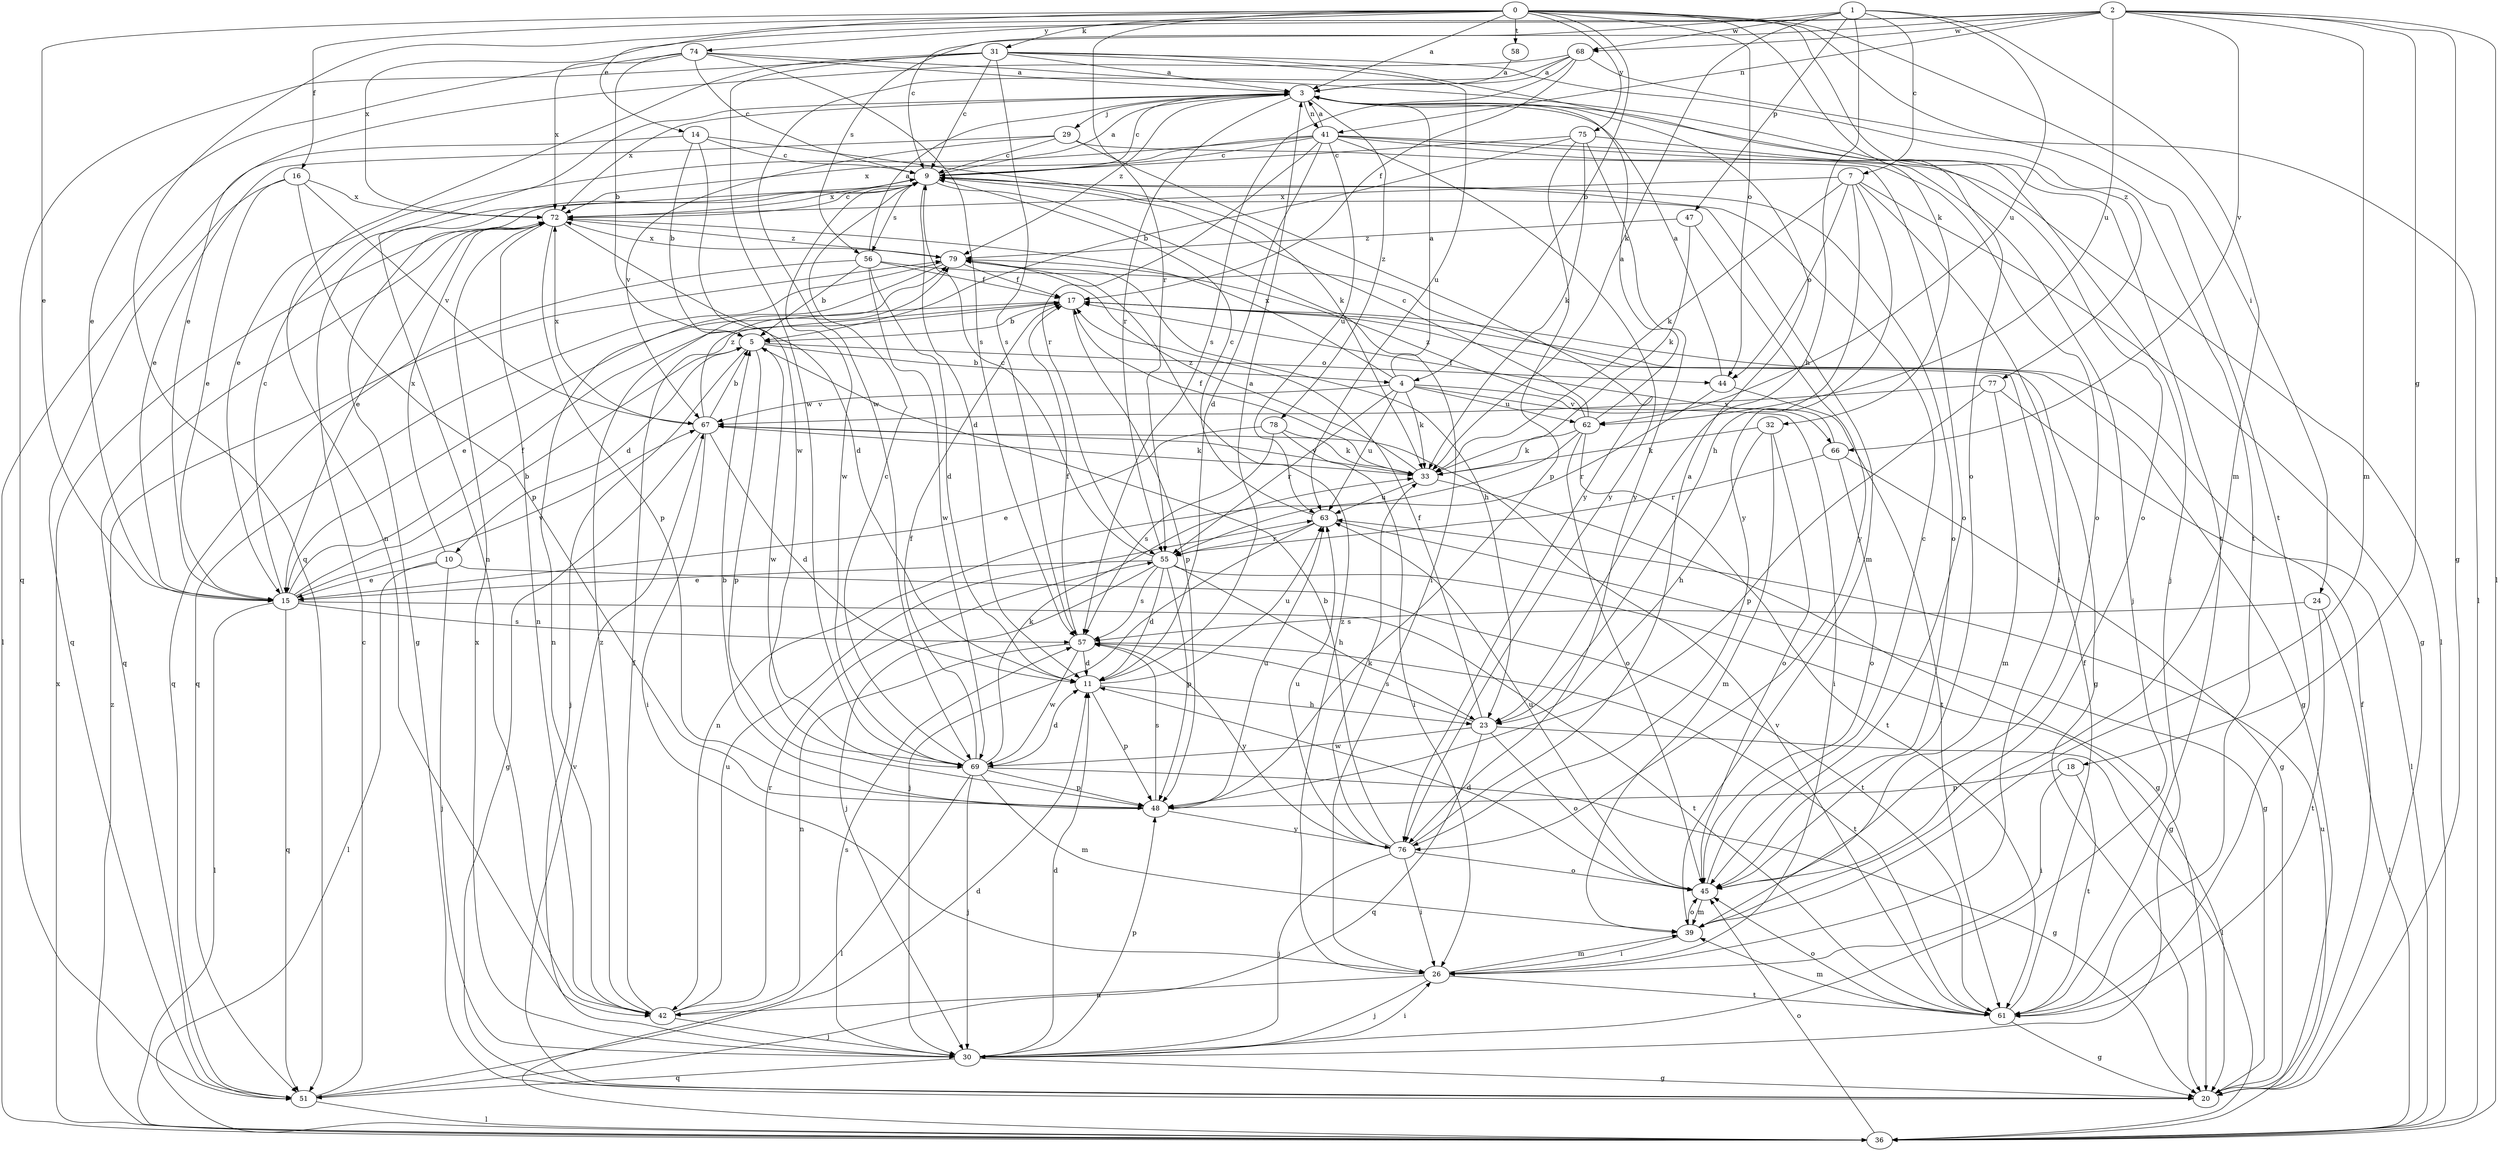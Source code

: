 strict digraph  {
0;
1;
2;
3;
4;
5;
7;
9;
10;
11;
14;
15;
16;
17;
18;
20;
23;
24;
26;
29;
30;
31;
32;
33;
36;
39;
41;
42;
44;
45;
47;
48;
51;
55;
56;
57;
58;
61;
62;
63;
66;
67;
68;
69;
72;
74;
75;
76;
77;
78;
79;
0 -> 3  [label=a];
0 -> 4  [label=b];
0 -> 14  [label=e];
0 -> 15  [label=e];
0 -> 16  [label=f];
0 -> 24  [label=i];
0 -> 31  [label=k];
0 -> 32  [label=k];
0 -> 44  [label=o];
0 -> 55  [label=r];
0 -> 58  [label=t];
0 -> 61  [label=t];
0 -> 74  [label=y];
0 -> 75  [label=y];
0 -> 77  [label=z];
1 -> 7  [label=c];
1 -> 9  [label=c];
1 -> 23  [label=h];
1 -> 33  [label=k];
1 -> 39  [label=m];
1 -> 47  [label=p];
1 -> 62  [label=u];
1 -> 68  [label=w];
2 -> 18  [label=g];
2 -> 20  [label=g];
2 -> 36  [label=l];
2 -> 39  [label=m];
2 -> 41  [label=n];
2 -> 51  [label=q];
2 -> 56  [label=s];
2 -> 62  [label=u];
2 -> 66  [label=v];
2 -> 68  [label=w];
2 -> 72  [label=x];
3 -> 9  [label=c];
3 -> 29  [label=j];
3 -> 30  [label=j];
3 -> 41  [label=n];
3 -> 42  [label=n];
3 -> 55  [label=r];
3 -> 72  [label=x];
3 -> 78  [label=z];
3 -> 79  [label=z];
4 -> 3  [label=a];
4 -> 26  [label=i];
4 -> 33  [label=k];
4 -> 55  [label=r];
4 -> 62  [label=u];
4 -> 63  [label=u];
4 -> 66  [label=v];
4 -> 67  [label=v];
4 -> 72  [label=x];
5 -> 4  [label=b];
5 -> 10  [label=d];
5 -> 30  [label=j];
5 -> 44  [label=o];
5 -> 48  [label=p];
5 -> 69  [label=w];
7 -> 20  [label=g];
7 -> 23  [label=h];
7 -> 26  [label=i];
7 -> 33  [label=k];
7 -> 44  [label=o];
7 -> 72  [label=x];
7 -> 76  [label=y];
9 -> 3  [label=a];
9 -> 11  [label=d];
9 -> 20  [label=g];
9 -> 26  [label=i];
9 -> 39  [label=m];
9 -> 45  [label=o];
9 -> 56  [label=s];
9 -> 69  [label=w];
9 -> 72  [label=x];
10 -> 15  [label=e];
10 -> 30  [label=j];
10 -> 36  [label=l];
10 -> 61  [label=t];
10 -> 72  [label=x];
11 -> 3  [label=a];
11 -> 23  [label=h];
11 -> 48  [label=p];
11 -> 63  [label=u];
14 -> 5  [label=b];
14 -> 9  [label=c];
14 -> 33  [label=k];
14 -> 36  [label=l];
14 -> 69  [label=w];
15 -> 5  [label=b];
15 -> 9  [label=c];
15 -> 17  [label=f];
15 -> 36  [label=l];
15 -> 51  [label=q];
15 -> 57  [label=s];
15 -> 61  [label=t];
15 -> 67  [label=v];
16 -> 15  [label=e];
16 -> 48  [label=p];
16 -> 51  [label=q];
16 -> 67  [label=v];
16 -> 72  [label=x];
17 -> 5  [label=b];
17 -> 15  [label=e];
17 -> 20  [label=g];
17 -> 48  [label=p];
18 -> 26  [label=i];
18 -> 48  [label=p];
18 -> 61  [label=t];
20 -> 17  [label=f];
20 -> 67  [label=v];
23 -> 17  [label=f];
23 -> 36  [label=l];
23 -> 45  [label=o];
23 -> 51  [label=q];
23 -> 57  [label=s];
23 -> 69  [label=w];
24 -> 36  [label=l];
24 -> 57  [label=s];
24 -> 61  [label=t];
26 -> 30  [label=j];
26 -> 39  [label=m];
26 -> 42  [label=n];
26 -> 61  [label=t];
26 -> 79  [label=z];
29 -> 9  [label=c];
29 -> 15  [label=e];
29 -> 45  [label=o];
29 -> 67  [label=v];
29 -> 76  [label=y];
30 -> 11  [label=d];
30 -> 20  [label=g];
30 -> 26  [label=i];
30 -> 48  [label=p];
30 -> 51  [label=q];
30 -> 57  [label=s];
30 -> 72  [label=x];
31 -> 3  [label=a];
31 -> 9  [label=c];
31 -> 42  [label=n];
31 -> 45  [label=o];
31 -> 51  [label=q];
31 -> 57  [label=s];
31 -> 61  [label=t];
31 -> 63  [label=u];
31 -> 69  [label=w];
32 -> 23  [label=h];
32 -> 33  [label=k];
32 -> 39  [label=m];
32 -> 45  [label=o];
33 -> 17  [label=f];
33 -> 20  [label=g];
33 -> 63  [label=u];
33 -> 67  [label=v];
33 -> 79  [label=z];
36 -> 45  [label=o];
36 -> 63  [label=u];
36 -> 72  [label=x];
36 -> 79  [label=z];
39 -> 26  [label=i];
39 -> 45  [label=o];
41 -> 3  [label=a];
41 -> 9  [label=c];
41 -> 11  [label=d];
41 -> 15  [label=e];
41 -> 30  [label=j];
41 -> 36  [label=l];
41 -> 45  [label=o];
41 -> 55  [label=r];
41 -> 63  [label=u];
41 -> 72  [label=x];
41 -> 76  [label=y];
42 -> 17  [label=f];
42 -> 30  [label=j];
42 -> 55  [label=r];
42 -> 63  [label=u];
42 -> 79  [label=z];
44 -> 3  [label=a];
44 -> 55  [label=r];
44 -> 61  [label=t];
45 -> 9  [label=c];
45 -> 11  [label=d];
45 -> 39  [label=m];
45 -> 63  [label=u];
47 -> 33  [label=k];
47 -> 76  [label=y];
47 -> 79  [label=z];
48 -> 5  [label=b];
48 -> 57  [label=s];
48 -> 63  [label=u];
48 -> 76  [label=y];
51 -> 9  [label=c];
51 -> 11  [label=d];
51 -> 36  [label=l];
55 -> 9  [label=c];
55 -> 11  [label=d];
55 -> 15  [label=e];
55 -> 20  [label=g];
55 -> 23  [label=h];
55 -> 30  [label=j];
55 -> 48  [label=p];
55 -> 57  [label=s];
56 -> 3  [label=a];
56 -> 5  [label=b];
56 -> 11  [label=d];
56 -> 17  [label=f];
56 -> 20  [label=g];
56 -> 51  [label=q];
56 -> 69  [label=w];
57 -> 11  [label=d];
57 -> 17  [label=f];
57 -> 42  [label=n];
57 -> 61  [label=t];
57 -> 69  [label=w];
57 -> 76  [label=y];
58 -> 3  [label=a];
61 -> 17  [label=f];
61 -> 20  [label=g];
61 -> 39  [label=m];
61 -> 45  [label=o];
61 -> 67  [label=v];
62 -> 3  [label=a];
62 -> 9  [label=c];
62 -> 33  [label=k];
62 -> 42  [label=n];
62 -> 45  [label=o];
62 -> 61  [label=t];
62 -> 79  [label=z];
63 -> 9  [label=c];
63 -> 20  [label=g];
63 -> 30  [label=j];
63 -> 55  [label=r];
66 -> 17  [label=f];
66 -> 20  [label=g];
66 -> 45  [label=o];
66 -> 55  [label=r];
67 -> 5  [label=b];
67 -> 11  [label=d];
67 -> 20  [label=g];
67 -> 26  [label=i];
67 -> 33  [label=k];
67 -> 72  [label=x];
67 -> 79  [label=z];
68 -> 3  [label=a];
68 -> 15  [label=e];
68 -> 17  [label=f];
68 -> 36  [label=l];
68 -> 57  [label=s];
68 -> 69  [label=w];
69 -> 9  [label=c];
69 -> 11  [label=d];
69 -> 17  [label=f];
69 -> 20  [label=g];
69 -> 30  [label=j];
69 -> 33  [label=k];
69 -> 36  [label=l];
69 -> 39  [label=m];
69 -> 48  [label=p];
72 -> 9  [label=c];
72 -> 11  [label=d];
72 -> 15  [label=e];
72 -> 42  [label=n];
72 -> 48  [label=p];
72 -> 51  [label=q];
72 -> 79  [label=z];
74 -> 3  [label=a];
74 -> 5  [label=b];
74 -> 9  [label=c];
74 -> 15  [label=e];
74 -> 57  [label=s];
74 -> 61  [label=t];
74 -> 72  [label=x];
75 -> 5  [label=b];
75 -> 9  [label=c];
75 -> 33  [label=k];
75 -> 45  [label=o];
75 -> 48  [label=p];
75 -> 76  [label=y];
76 -> 3  [label=a];
76 -> 5  [label=b];
76 -> 26  [label=i];
76 -> 30  [label=j];
76 -> 33  [label=k];
76 -> 45  [label=o];
76 -> 63  [label=u];
77 -> 36  [label=l];
77 -> 39  [label=m];
77 -> 48  [label=p];
77 -> 67  [label=v];
78 -> 15  [label=e];
78 -> 26  [label=i];
78 -> 33  [label=k];
78 -> 57  [label=s];
79 -> 17  [label=f];
79 -> 23  [label=h];
79 -> 42  [label=n];
79 -> 51  [label=q];
79 -> 72  [label=x];
}
